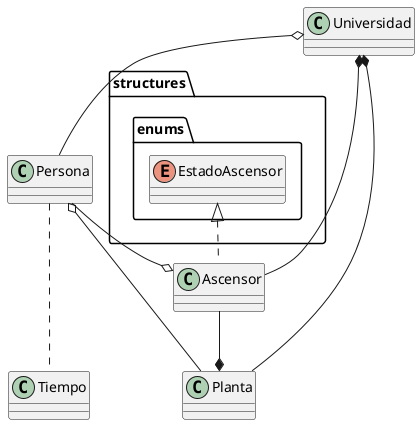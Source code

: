 @startuml modeloDelDominio

class Persona
class Tiempo
class Planta
class Ascensor implements "structures.enums.EstadoAscensor"
class Universidad
enum "structures.enums.EstadoAscensor"

Planta -u-o Persona 
Ascensor o-u- Persona 
Planta *-u- Ascensor

Planta -u-* Universidad 
Ascensor -u-* Universidad
Persona -u-o Universidad 

Persona ... Tiempo

@enduml